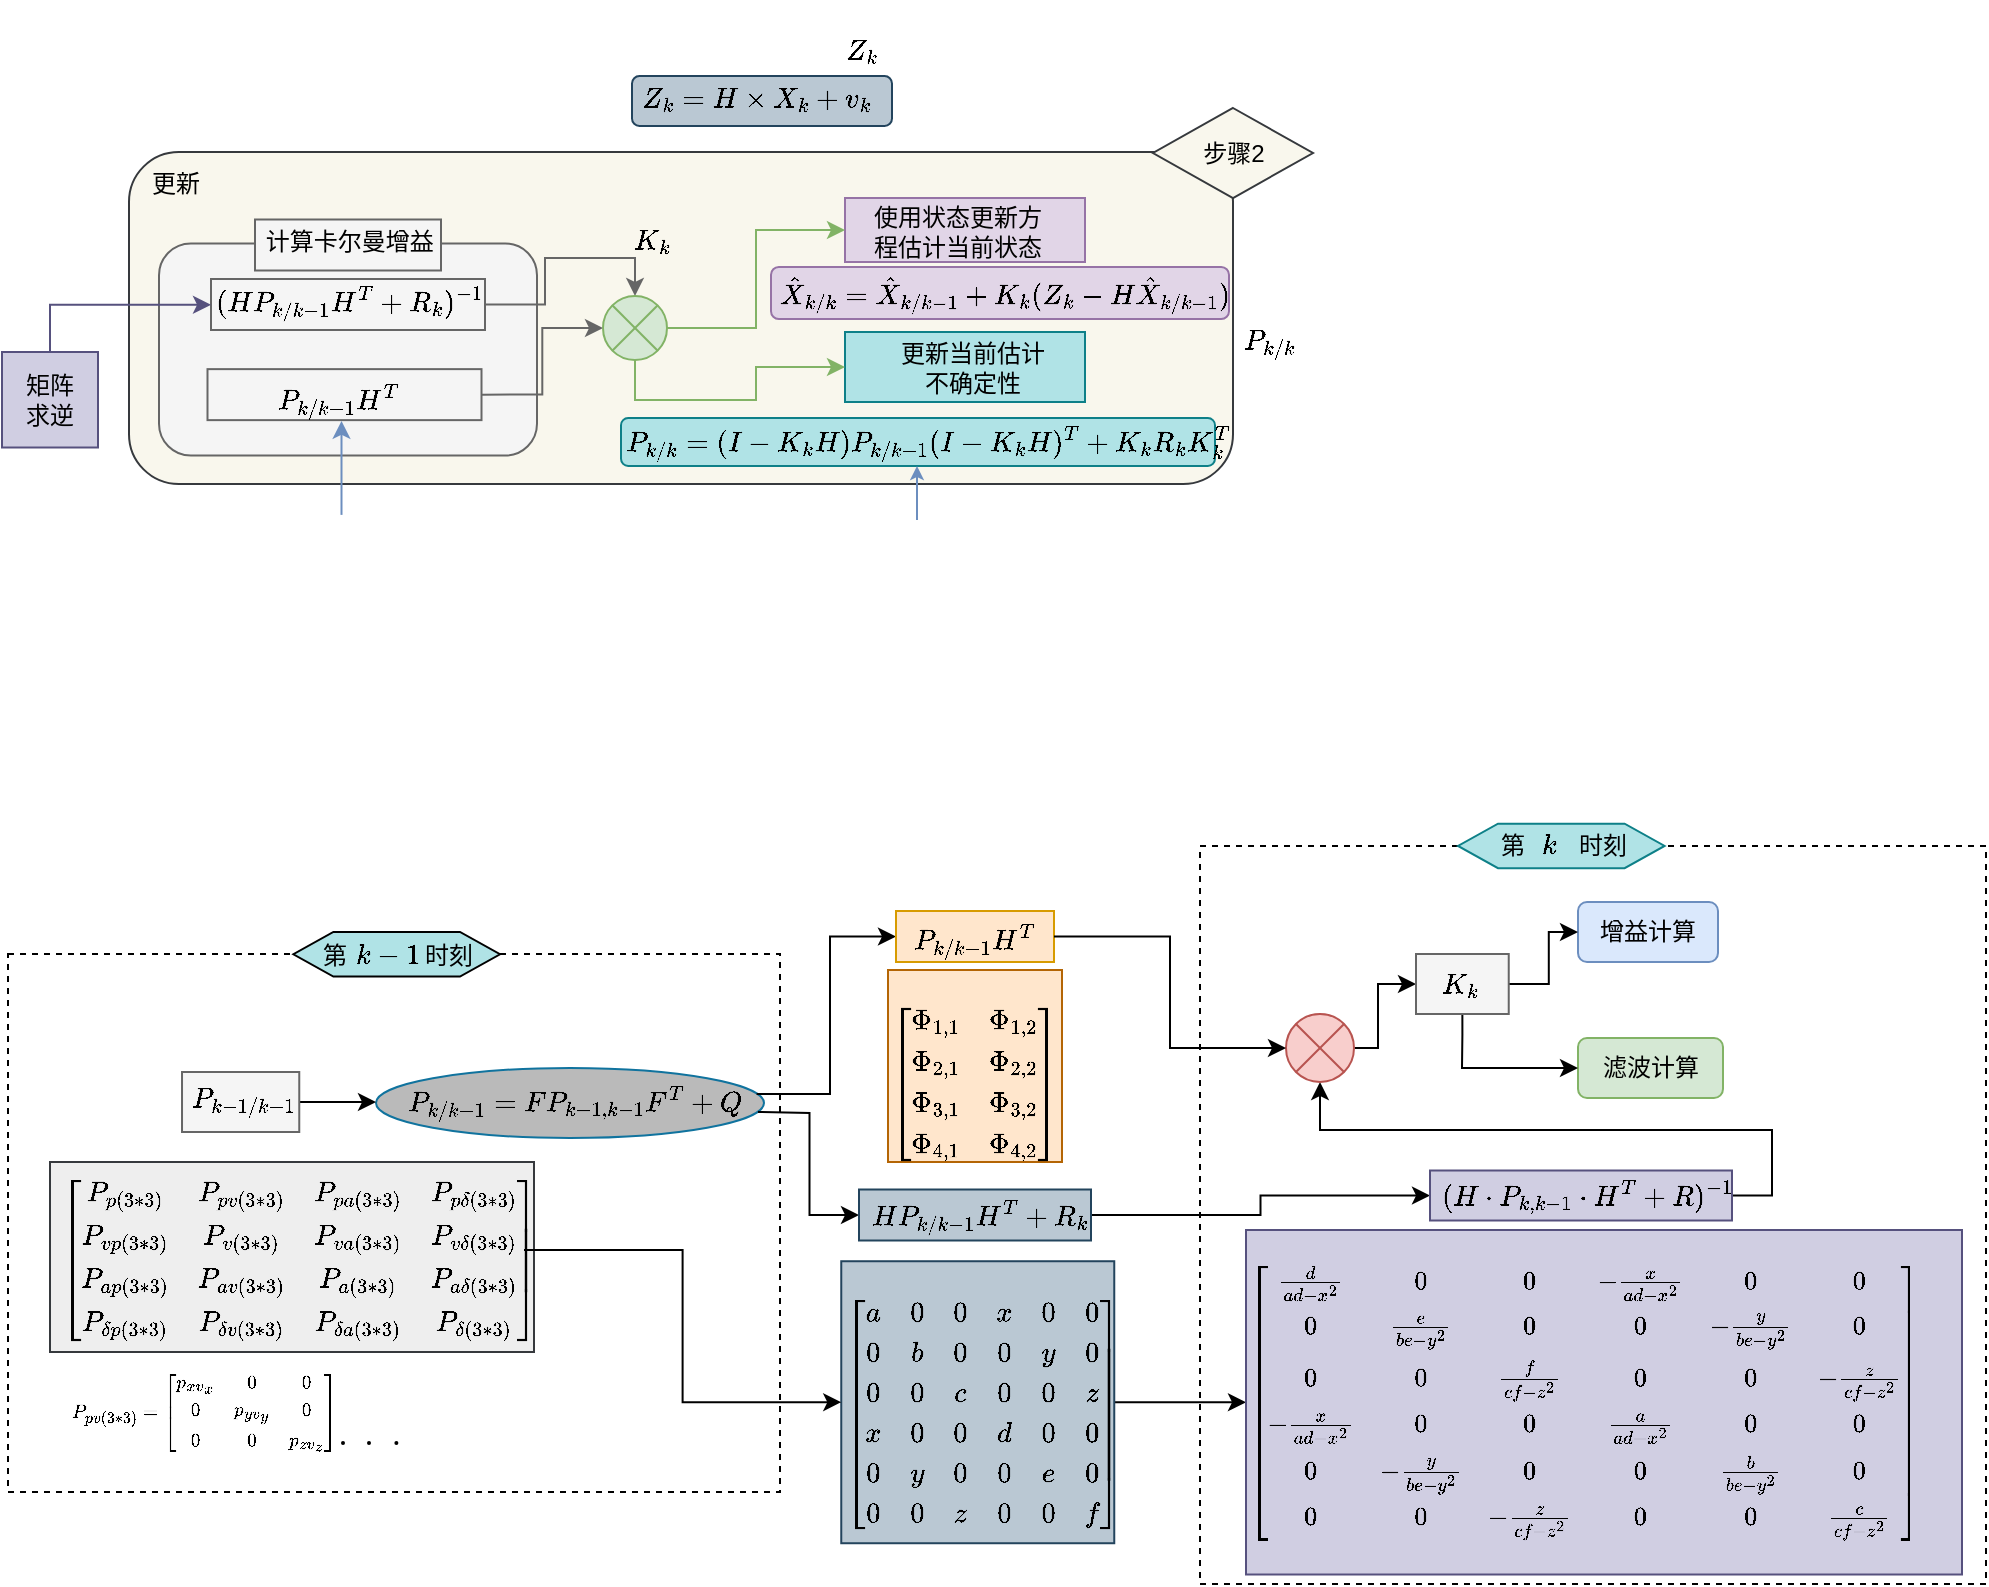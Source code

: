 <mxfile version="24.7.13">
  <diagram name="第 1 页" id="y7iJmAaxipxlzdK7qwd3">
    <mxGraphModel dx="2074" dy="2275" grid="0" gridSize="10" guides="1" tooltips="1" connect="1" arrows="1" fold="1" page="1" pageScale="1" pageWidth="827" pageHeight="1169" math="1" shadow="0">
      <root>
        <mxCell id="0" />
        <mxCell id="1" parent="0" />
        <mxCell id="mOf4tWiYJ4hYIlibuN8Z-111" value="" style="rounded=0;whiteSpace=wrap;html=1;dashed=1;" parent="1" vertex="1">
          <mxGeometry x="649" y="393" width="393" height="369" as="geometry" />
        </mxCell>
        <mxCell id="mOf4tWiYJ4hYIlibuN8Z-110" value="" style="rounded=0;whiteSpace=wrap;html=1;dashed=1;" parent="1" vertex="1">
          <mxGeometry x="53" y="447" width="386" height="269" as="geometry" />
        </mxCell>
        <mxCell id="mOf4tWiYJ4hYIlibuN8Z-69" value="$$\begin{bmatrix}&#xa;\Phi_{1,1}&amp;\Phi_{1,2}\\&#xa;\Phi_{2,1}&amp;\Phi_{2,2}\\&#xa;\Phi_{3,1}&amp;\Phi_{3,2}\\&#xa;\Phi_{4,1}&amp;\Phi_{4,2}\\\end{bmatrix}$$" style="text;whiteSpace=wrap;fillColor=#FFE6CC;strokeColor=#b46504;" parent="1" vertex="1">
          <mxGeometry x="493" y="455" width="87" height="96" as="geometry" />
        </mxCell>
        <mxCell id="mOf4tWiYJ4hYIlibuN8Z-107" value="" style="rounded=0;whiteSpace=wrap;html=1;fillColor=#eeeeee;strokeColor=#36393d;" parent="1" vertex="1">
          <mxGeometry x="74" y="551" width="242" height="95" as="geometry" />
        </mxCell>
        <mxCell id="mOf4tWiYJ4hYIlibuN8Z-101" value="" style="shape=hexagon;perimeter=hexagonPerimeter2;whiteSpace=wrap;html=1;fixedSize=1;fillColor=#b0e3e6;strokeColor=#0e8088;" parent="1" vertex="1">
          <mxGeometry x="778" y="381.87" width="103.31" height="22.25" as="geometry" />
        </mxCell>
        <mxCell id="mOf4tWiYJ4hYIlibuN8Z-100" value="" style="shape=hexagon;perimeter=hexagonPerimeter2;whiteSpace=wrap;html=1;fixedSize=1;fillColor=#B0E3E6;" parent="1" vertex="1">
          <mxGeometry x="195.69" y="436" width="103.31" height="22.25" as="geometry" />
        </mxCell>
        <mxCell id="mOf4tWiYJ4hYIlibuN8Z-90" value="" style="ellipse;whiteSpace=wrap;html=1;fillColor=#BABABA;strokeColor=#10739e;" parent="1" vertex="1">
          <mxGeometry x="237" y="504" width="194" height="35" as="geometry" />
        </mxCell>
        <mxCell id="mOf4tWiYJ4hYIlibuN8Z-72" style="edgeStyle=orthogonalEdgeStyle;rounded=0;orthogonalLoop=1;jettySize=auto;html=1;entryX=0;entryY=0.5;entryDx=0;entryDy=0;exitX=0.981;exitY=0.37;exitDx=0;exitDy=0;exitPerimeter=0;" parent="1" source="mOf4tWiYJ4hYIlibuN8Z-90" target="mOf4tWiYJ4hYIlibuN8Z-62" edge="1">
          <mxGeometry relative="1" as="geometry">
            <mxPoint x="429" y="513" as="sourcePoint" />
          </mxGeometry>
        </mxCell>
        <mxCell id="mOf4tWiYJ4hYIlibuN8Z-73" style="edgeStyle=orthogonalEdgeStyle;rounded=0;orthogonalLoop=1;jettySize=auto;html=1;entryX=0;entryY=0.5;entryDx=0;entryDy=0;" parent="1" target="mOf4tWiYJ4hYIlibuN8Z-64" edge="1">
          <mxGeometry relative="1" as="geometry">
            <mxPoint x="428" y="526" as="sourcePoint" />
            <mxPoint x="474.25" y="566.0" as="targetPoint" />
          </mxGeometry>
        </mxCell>
        <mxCell id="mOf4tWiYJ4hYIlibuN8Z-14" value="" style="rounded=1;whiteSpace=wrap;html=1;fillColor=#bac8d3;strokeColor=#23445d;" parent="1" vertex="1">
          <mxGeometry x="365" y="8" width="130" height="25" as="geometry" />
        </mxCell>
        <mxCell id="mOf4tWiYJ4hYIlibuN8Z-15" value="" style="rounded=1;whiteSpace=wrap;html=1;fillColor=#f9f7ed;strokeColor=#36393d;" parent="1" vertex="1">
          <mxGeometry x="113.5" y="46" width="552" height="166" as="geometry" />
        </mxCell>
        <mxCell id="mOf4tWiYJ4hYIlibuN8Z-16" value="" style="rounded=1;whiteSpace=wrap;html=1;fillColor=#f5f5f5;fontColor=#333333;strokeColor=#666666;" parent="1" vertex="1">
          <mxGeometry x="128.5" y="91.75" width="189" height="106" as="geometry" />
        </mxCell>
        <mxCell id="mOf4tWiYJ4hYIlibuN8Z-17" value="" style="rounded=1;whiteSpace=wrap;html=1;fillColor=#b0e3e6;strokeColor=#0e8088;" parent="1" vertex="1">
          <mxGeometry x="359.5" y="179" width="297" height="24" as="geometry" />
        </mxCell>
        <mxCell id="mOf4tWiYJ4hYIlibuN8Z-18" value="" style="rounded=1;whiteSpace=wrap;html=1;fillColor=#e1d5e7;strokeColor=#9673a6;" parent="1" vertex="1">
          <mxGeometry x="434.5" y="103.5" width="229" height="26" as="geometry" />
        </mxCell>
        <mxCell id="mOf4tWiYJ4hYIlibuN8Z-19" value="" style="rounded=0;whiteSpace=wrap;html=1;fillColor=#b0e3e6;strokeColor=#0e8088;" parent="1" vertex="1">
          <mxGeometry x="471.5" y="136" width="120" height="35" as="geometry" />
        </mxCell>
        <mxCell id="mOf4tWiYJ4hYIlibuN8Z-20" value="" style="rounded=0;whiteSpace=wrap;html=1;fillColor=#e1d5e7;strokeColor=#9673a6;" parent="1" vertex="1">
          <mxGeometry x="471.5" y="69" width="120" height="32" as="geometry" />
        </mxCell>
        <mxCell id="mOf4tWiYJ4hYIlibuN8Z-21" value="" style="rounded=0;whiteSpace=wrap;html=1;fillColor=#f5f5f5;strokeColor=#666666;fontColor=#333333;" parent="1" vertex="1">
          <mxGeometry x="176.5" y="79.75" width="93" height="25.5" as="geometry" />
        </mxCell>
        <mxCell id="mOf4tWiYJ4hYIlibuN8Z-22" value="更新" style="text;html=1;align=center;verticalAlign=middle;whiteSpace=wrap;rounded=0;" parent="1" vertex="1">
          <mxGeometry x="106.5" y="47.25" width="60" height="30" as="geometry" />
        </mxCell>
        <mxCell id="mOf4tWiYJ4hYIlibuN8Z-23" value="使用状态更新方程估计当前状态" style="text;html=1;align=center;verticalAlign=middle;whiteSpace=wrap;rounded=0;" parent="1" vertex="1">
          <mxGeometry x="480" y="71" width="96" height="30" as="geometry" />
        </mxCell>
        <mxCell id="mOf4tWiYJ4hYIlibuN8Z-24" value="更新当前估计不确定性" style="text;html=1;align=center;verticalAlign=middle;whiteSpace=wrap;rounded=0;" parent="1" vertex="1">
          <mxGeometry x="495" y="138.5" width="81" height="30" as="geometry" />
        </mxCell>
        <mxCell id="mOf4tWiYJ4hYIlibuN8Z-25" value="步骤2" style="rhombus;whiteSpace=wrap;html=1;fillColor=#f9f7ed;strokeColor=#36393d;" parent="1" vertex="1">
          <mxGeometry x="625.5" y="24" width="80" height="45" as="geometry" />
        </mxCell>
        <mxCell id="mOf4tWiYJ4hYIlibuN8Z-26" value="计算卡尔曼增益&amp;nbsp;" style="text;html=1;align=center;verticalAlign=middle;whiteSpace=wrap;rounded=0;" parent="1" vertex="1">
          <mxGeometry x="176.5" y="77.25" width="97" height="28" as="geometry" />
        </mxCell>
        <mxCell id="mOf4tWiYJ4hYIlibuN8Z-27" value="$$P_{k/k}=(I-K_{k}H)P_{k/k-1}(I-K_{k}H)^{T}+K_{k}R_{k}K_{k}^{T}$$" style="text;whiteSpace=wrap;" parent="1" vertex="1">
          <mxGeometry x="359.5" y="163.75" width="293" height="44" as="geometry" />
        </mxCell>
        <mxCell id="mOf4tWiYJ4hYIlibuN8Z-28" value="$$Z_k=H\times X_{k}+v_k$$" style="text;whiteSpace=wrap;" parent="1" vertex="1">
          <mxGeometry x="367.5" y="-6" width="120" height="36" as="geometry" />
        </mxCell>
        <mxCell id="mOf4tWiYJ4hYIlibuN8Z-29" value="$$\hat{X}_{k/k}={{\hat{X}_{k/k-1}+K_{k}(Z_{k}-H\hat{X}_{k/k-1})}}$$" style="text;whiteSpace=wrap;" parent="1" vertex="1">
          <mxGeometry x="436.5" y="87.5" width="190" height="36" as="geometry" />
        </mxCell>
        <mxCell id="mOf4tWiYJ4hYIlibuN8Z-30" value="&lt;span style=&quot;color: rgb(0, 0, 0); font-family: Helvetica; font-size: 12px; font-style: normal; font-variant-ligatures: normal; font-variant-caps: normal; font-weight: 400; letter-spacing: normal; orphans: 2; text-align: left; text-indent: 0px; text-transform: none; widows: 2; word-spacing: 0px; -webkit-text-stroke-width: 0px; white-space: normal; background-color: rgb(251, 251, 251); text-decoration-thickness: initial; text-decoration-style: initial; text-decoration-color: initial; display: inline !important; float: none;&quot;&gt;$$Z_k$$&lt;/span&gt;" style="text;whiteSpace=wrap;html=1;" parent="1" vertex="1">
          <mxGeometry x="470" y="-30" width="25" height="36" as="geometry" />
        </mxCell>
        <mxCell id="mOf4tWiYJ4hYIlibuN8Z-31" value="&lt;span style=&quot;color: rgb(0, 0, 0); font-family: Helvetica; font-size: 12px; font-style: normal; font-variant-ligatures: normal; font-variant-caps: normal; font-weight: 400; letter-spacing: normal; orphans: 2; text-align: left; text-indent: 0px; text-transform: none; widows: 2; word-spacing: 0px; -webkit-text-stroke-width: 0px; white-space: normal; background-color: rgb(251, 251, 251); text-decoration-thickness: initial; text-decoration-style: initial; text-decoration-color: initial; display: inline !important; float: none;&quot;&gt;$$P_{k/k}$$&lt;/span&gt;" style="text;html=1;align=center;verticalAlign=middle;resizable=0;points=[];autosize=1;strokeColor=none;fillColor=none;" parent="1" vertex="1">
          <mxGeometry x="642.5" y="127.5" width="83" height="26" as="geometry" />
        </mxCell>
        <mxCell id="mOf4tWiYJ4hYIlibuN8Z-32" value="&lt;span style=&quot;color: rgb(0, 0, 0); font-family: Helvetica; font-size: 12px; font-style: normal; font-variant-ligatures: normal; font-variant-caps: normal; font-weight: 400; letter-spacing: normal; orphans: 2; text-align: center; text-indent: 0px; text-transform: none; widows: 2; word-spacing: 0px; -webkit-text-stroke-width: 0px; white-space: normal; background-color: rgb(255, 255, 255); text-decoration-thickness: initial; text-decoration-style: initial; text-decoration-color: initial; display: inline !important; float: none;&quot;&gt;$$K_k$$&lt;/span&gt;" style="text;whiteSpace=wrap;html=1;" parent="1" vertex="1">
          <mxGeometry x="363.5" y="65" width="27.5" height="36" as="geometry" />
        </mxCell>
        <mxCell id="mOf4tWiYJ4hYIlibuN8Z-33" style="edgeStyle=orthogonalEdgeStyle;rounded=0;orthogonalLoop=1;jettySize=auto;html=1;entryX=0.5;entryY=0;entryDx=0;entryDy=0;strokeColor=#666666;" parent="1" source="mOf4tWiYJ4hYIlibuN8Z-34" target="mOf4tWiYJ4hYIlibuN8Z-44" edge="1">
          <mxGeometry relative="1" as="geometry">
            <Array as="points">
              <mxPoint x="321.5" y="122" />
              <mxPoint x="321.5" y="99" />
              <mxPoint x="366.5" y="99" />
            </Array>
          </mxGeometry>
        </mxCell>
        <mxCell id="mOf4tWiYJ4hYIlibuN8Z-34" value="" style="rounded=0;whiteSpace=wrap;html=1;fillColor=#f5f5f5;strokeColor=#666666;fontColor=#333333;" parent="1" vertex="1">
          <mxGeometry x="154.5" y="109.5" width="137" height="25.5" as="geometry" />
        </mxCell>
        <mxCell id="mOf4tWiYJ4hYIlibuN8Z-35" value="$$(HP_{k/k-1}{H}^{T}+R_{k})^{-1}$$" style="text;whiteSpace=wrap;" parent="1" vertex="1">
          <mxGeometry x="154.5" y="94.25" width="135" height="37.5" as="geometry" />
        </mxCell>
        <mxCell id="mOf4tWiYJ4hYIlibuN8Z-36" style="edgeStyle=orthogonalEdgeStyle;rounded=0;orthogonalLoop=1;jettySize=auto;html=1;exitX=0.5;exitY=0;exitDx=0;exitDy=0;entryX=0;entryY=0.75;entryDx=0;entryDy=0;strokeColor=#56517E;" parent="1" source="mOf4tWiYJ4hYIlibuN8Z-37" target="mOf4tWiYJ4hYIlibuN8Z-35" edge="1">
          <mxGeometry relative="1" as="geometry">
            <Array as="points">
              <mxPoint x="73.5" y="122" />
            </Array>
          </mxGeometry>
        </mxCell>
        <mxCell id="mOf4tWiYJ4hYIlibuN8Z-37" value="矩阵&lt;div&gt;求逆&lt;/div&gt;" style="rounded=0;whiteSpace=wrap;html=1;fillColor=#d0cee2;strokeColor=#56517e;" parent="1" vertex="1">
          <mxGeometry x="50" y="146" width="48" height="47.75" as="geometry" />
        </mxCell>
        <mxCell id="mOf4tWiYJ4hYIlibuN8Z-38" style="edgeStyle=orthogonalEdgeStyle;rounded=0;orthogonalLoop=1;jettySize=auto;html=1;exitX=1;exitY=0.5;exitDx=0;exitDy=0;entryX=0;entryY=0.5;entryDx=0;entryDy=0;strokeColor=#666666;" parent="1" source="mOf4tWiYJ4hYIlibuN8Z-39" target="mOf4tWiYJ4hYIlibuN8Z-44" edge="1">
          <mxGeometry relative="1" as="geometry" />
        </mxCell>
        <mxCell id="mOf4tWiYJ4hYIlibuN8Z-39" value="" style="rounded=0;whiteSpace=wrap;html=1;fillColor=#f5f5f5;strokeColor=#666666;fontColor=#333333;" parent="1" vertex="1">
          <mxGeometry x="152.75" y="154.57" width="137" height="25.5" as="geometry" />
        </mxCell>
        <mxCell id="mOf4tWiYJ4hYIlibuN8Z-40" value="$$P_{k/k-1}H^{T}$$" style="text;whiteSpace=wrap;" parent="1" vertex="1">
          <mxGeometry x="186" y="143" width="70.5" height="36" as="geometry" />
        </mxCell>
        <mxCell id="mOf4tWiYJ4hYIlibuN8Z-41" value="" style="endArrow=classic;html=1;rounded=0;strokeColor=#6C8EBF;" parent="1" edge="1">
          <mxGeometry width="50" height="50" relative="1" as="geometry">
            <mxPoint x="219.75" y="227.44" as="sourcePoint" />
            <mxPoint x="219.75" y="180.44" as="targetPoint" />
          </mxGeometry>
        </mxCell>
        <mxCell id="mOf4tWiYJ4hYIlibuN8Z-42" style="edgeStyle=orthogonalEdgeStyle;rounded=0;orthogonalLoop=1;jettySize=auto;html=1;entryX=0;entryY=0.5;entryDx=0;entryDy=0;strokeColor=#82B366;" parent="1" source="mOf4tWiYJ4hYIlibuN8Z-44" target="mOf4tWiYJ4hYIlibuN8Z-20" edge="1">
          <mxGeometry relative="1" as="geometry" />
        </mxCell>
        <mxCell id="mOf4tWiYJ4hYIlibuN8Z-43" style="edgeStyle=orthogonalEdgeStyle;rounded=0;orthogonalLoop=1;jettySize=auto;html=1;exitX=0.5;exitY=1;exitDx=0;exitDy=0;entryX=0;entryY=0.5;entryDx=0;entryDy=0;strokeColor=#82B366;" parent="1" source="mOf4tWiYJ4hYIlibuN8Z-44" target="mOf4tWiYJ4hYIlibuN8Z-19" edge="1">
          <mxGeometry relative="1" as="geometry" />
        </mxCell>
        <mxCell id="mOf4tWiYJ4hYIlibuN8Z-44" value="" style="shape=sumEllipse;perimeter=ellipsePerimeter;whiteSpace=wrap;html=1;backgroundOutline=1;fillColor=#d5e8d4;strokeColor=#82B366;" parent="1" vertex="1">
          <mxGeometry x="350.5" y="118" width="32" height="32" as="geometry" />
        </mxCell>
        <mxCell id="mOf4tWiYJ4hYIlibuN8Z-45" value="" style="endArrow=classic;html=1;rounded=0;strokeColor=#6C8EBF;jumpSize=6;startSize=6;endSize=4;" parent="1" edge="1">
          <mxGeometry width="50" height="50" relative="1" as="geometry">
            <mxPoint x="507.5" y="230" as="sourcePoint" />
            <mxPoint x="507.5" y="203" as="targetPoint" />
          </mxGeometry>
        </mxCell>
        <mxCell id="mOf4tWiYJ4hYIlibuN8Z-46" value="$$k-1$$" style="text;html=1;align=center;verticalAlign=middle;resizable=0;points=[];autosize=1;strokeColor=none;fillColor=none;" parent="1" vertex="1">
          <mxGeometry x="207.69" y="433.25" width="70" height="30" as="geometry" />
        </mxCell>
        <mxCell id="mOf4tWiYJ4hYIlibuN8Z-47" value="第" style="text;html=1;align=center;verticalAlign=middle;resizable=0;points=[];autosize=1;strokeColor=none;fillColor=none;" parent="1" vertex="1">
          <mxGeometry x="195.69" y="433.25" width="40" height="30" as="geometry" />
        </mxCell>
        <mxCell id="mOf4tWiYJ4hYIlibuN8Z-48" value="时刻" style="text;html=1;align=center;verticalAlign=middle;resizable=0;points=[];autosize=1;strokeColor=none;fillColor=none;" parent="1" vertex="1">
          <mxGeometry x="247.69" y="433.25" width="50" height="30" as="geometry" />
        </mxCell>
        <mxCell id="mOf4tWiYJ4hYIlibuN8Z-50" value="$$k$$" style="text;html=1;align=center;verticalAlign=middle;resizable=0;points=[];autosize=1;strokeColor=none;fillColor=none;" parent="1" vertex="1">
          <mxGeometry x="793" y="378" width="60" height="30" as="geometry" />
        </mxCell>
        <mxCell id="mOf4tWiYJ4hYIlibuN8Z-51" value="第" style="text;html=1;align=center;verticalAlign=middle;resizable=0;points=[];autosize=1;strokeColor=none;fillColor=none;" parent="1" vertex="1">
          <mxGeometry x="784.5" y="378" width="40" height="30" as="geometry" />
        </mxCell>
        <mxCell id="mOf4tWiYJ4hYIlibuN8Z-52" value="时刻" style="text;html=1;align=center;verticalAlign=middle;resizable=0;points=[];autosize=1;strokeColor=none;fillColor=none;" parent="1" vertex="1">
          <mxGeometry x="824.5" y="378" width="50" height="30" as="geometry" />
        </mxCell>
        <mxCell id="mOf4tWiYJ4hYIlibuN8Z-54" value="滤波计算" style="rounded=1;whiteSpace=wrap;html=1;fillColor=#d5e8d4;strokeColor=#82b366;" parent="1" vertex="1">
          <mxGeometry x="838" y="489" width="72.5" height="30" as="geometry" />
        </mxCell>
        <mxCell id="mOf4tWiYJ4hYIlibuN8Z-55" value="增益计算" style="rounded=1;whiteSpace=wrap;html=1;fillColor=#dae8fc;strokeColor=#6c8ebf;" parent="1" vertex="1">
          <mxGeometry x="838" y="421" width="70" height="30" as="geometry" />
        </mxCell>
        <mxCell id="mOf4tWiYJ4hYIlibuN8Z-61" style="edgeStyle=orthogonalEdgeStyle;rounded=0;orthogonalLoop=1;jettySize=auto;html=1;exitX=1;exitY=0.5;exitDx=0;exitDy=0;" parent="1" source="mOf4tWiYJ4hYIlibuN8Z-56" edge="1">
          <mxGeometry relative="1" as="geometry">
            <mxPoint x="237" y="521" as="targetPoint" />
          </mxGeometry>
        </mxCell>
        <mxCell id="mOf4tWiYJ4hYIlibuN8Z-56" value="" style="rounded=0;whiteSpace=wrap;html=1;fillColor=#f5f5f5;strokeColor=#666666;fontColor=#333333;" parent="1" vertex="1">
          <mxGeometry x="140.01" y="506" width="58.62" height="30" as="geometry" />
        </mxCell>
        <mxCell id="mOf4tWiYJ4hYIlibuN8Z-57" value="$$P_{k-1/k-1}$$" style="text;whiteSpace=wrap;" parent="1" vertex="1">
          <mxGeometry x="142.94" y="494" width="52.75" height="36" as="geometry" />
        </mxCell>
        <mxCell id="mOf4tWiYJ4hYIlibuN8Z-58" value="$${{P_{k/k-1}}}={{FP_{k-1,k-1}F^{T}+Q}}$$" style="text;whiteSpace=wrap;" parent="1" vertex="1">
          <mxGeometry x="250.5" y="494" width="167" height="36" as="geometry" />
        </mxCell>
        <mxCell id="mOf4tWiYJ4hYIlibuN8Z-62" value="" style="rounded=0;whiteSpace=wrap;html=1;fillColor=#ffe6cc;strokeColor=#d79b00;" parent="1" vertex="1">
          <mxGeometry x="497" y="425.5" width="79" height="25.5" as="geometry" />
        </mxCell>
        <mxCell id="mOf4tWiYJ4hYIlibuN8Z-63" value="$${{P_{k/k-1}}}H^T$$" style="text;whiteSpace=wrap;" parent="1" vertex="1">
          <mxGeometry x="503.75" y="413.25" width="68.25" height="36" as="geometry" />
        </mxCell>
        <mxCell id="mOf4tWiYJ4hYIlibuN8Z-78" style="edgeStyle=orthogonalEdgeStyle;rounded=0;orthogonalLoop=1;jettySize=auto;html=1;entryX=0;entryY=0.5;entryDx=0;entryDy=0;" parent="1" source="mOf4tWiYJ4hYIlibuN8Z-64" target="mOf4tWiYJ4hYIlibuN8Z-75" edge="1">
          <mxGeometry relative="1" as="geometry" />
        </mxCell>
        <mxCell id="mOf4tWiYJ4hYIlibuN8Z-64" value="" style="rounded=0;whiteSpace=wrap;html=1;fillColor=#bac8d3;strokeColor=#23445d;" parent="1" vertex="1">
          <mxGeometry x="478.5" y="564.75" width="116" height="25.5" as="geometry" />
        </mxCell>
        <mxCell id="mOf4tWiYJ4hYIlibuN8Z-65" value="$${{HP_{k/k-1}}}H^T+R_k$$" style="text;whiteSpace=wrap;" parent="1" vertex="1">
          <mxGeometry x="482.75" y="551" width="108.75" height="34" as="geometry" />
        </mxCell>
        <mxCell id="mOf4tWiYJ4hYIlibuN8Z-93" style="edgeStyle=orthogonalEdgeStyle;rounded=0;orthogonalLoop=1;jettySize=auto;html=1;exitX=1;exitY=0.5;exitDx=0;exitDy=0;" parent="1" source="mOf4tWiYJ4hYIlibuN8Z-70" target="mOf4tWiYJ4hYIlibuN8Z-71" edge="1">
          <mxGeometry relative="1" as="geometry" />
        </mxCell>
        <mxCell id="mOf4tWiYJ4hYIlibuN8Z-70" value="$$\left [&#xa;\begin{matrix}&#xa;a&amp;0&amp;0&amp;x&amp;0&amp;0\\&#xa;0&amp;b&amp;0&amp;0&amp;y&amp;0\\&#xa;0&amp;0&amp;c&amp;0&amp;0&amp;z\\&#xa;x&amp;0&amp;0&amp;d&amp;0&amp;0\\&#xa;0&amp;y&amp;0&amp;0&amp;e&amp;0\\&#xa;0&amp;0&amp;z&amp;0&amp;0&amp;f&#xa;\end{matrix}&#xa; \right ]$$" style="text;whiteSpace=wrap;fillColor=#bac8d3;strokeColor=#23445d;" parent="1" vertex="1">
          <mxGeometry x="469.63" y="600.62" width="136.5" height="141" as="geometry" />
        </mxCell>
        <mxCell id="mOf4tWiYJ4hYIlibuN8Z-71" value="&lt;font style=&quot;font-size: 11px;&quot;&gt;$$\left [ \begin{matrix}\frac{d}{ad-x^2}&amp;amp;0&amp;amp;0&amp;amp;-\frac{x}{ad-x^2}&amp;amp;0&amp;amp;0\\0&amp;amp;\frac{e}{be-y^2}&amp;amp;0&amp;amp;0&amp;amp;-\frac{y}{be-y^2}&amp;amp;0\\0&amp;amp;0&amp;amp;\frac{f}{cf-z^2}&amp;amp;0&amp;amp;0&amp;amp;-\frac{z}{cf-z^2}\\-\frac{x}{ad-x^2}&amp;amp;0&amp;amp;0&amp;amp;\frac{a}{ad-x^2}&amp;amp;0&amp;amp;0\\0&amp;amp;-\frac{y}{be-y^2}&amp;amp;0&amp;amp;0&amp;amp;\frac{b}{be-y^2}&amp;amp;0\\0&amp;amp;0&amp;amp;-\frac{z}{cf-z^2}&amp;amp;0&amp;amp;0&amp;amp;\frac{c}{cf-z^2}\end{matrix} \right ]$$&lt;/font&gt;" style="text;whiteSpace=wrap;html=1;fillColor=#d0cee2;strokeColor=#56517e;" parent="1" vertex="1">
          <mxGeometry x="672" y="585" width="358" height="172.25" as="geometry" />
        </mxCell>
        <mxCell id="mOf4tWiYJ4hYIlibuN8Z-81" style="edgeStyle=orthogonalEdgeStyle;rounded=0;orthogonalLoop=1;jettySize=auto;html=1;entryX=0.5;entryY=1;entryDx=0;entryDy=0;entryPerimeter=0;" parent="1" source="mOf4tWiYJ4hYIlibuN8Z-75" target="mOf4tWiYJ4hYIlibuN8Z-79" edge="1">
          <mxGeometry relative="1" as="geometry">
            <mxPoint x="924.714" y="520.714" as="targetPoint" />
            <Array as="points">
              <mxPoint x="935" y="568" />
              <mxPoint x="935" y="535" />
              <mxPoint x="709" y="535" />
            </Array>
          </mxGeometry>
        </mxCell>
        <mxCell id="mOf4tWiYJ4hYIlibuN8Z-75" value="" style="rounded=0;whiteSpace=wrap;html=1;fillColor=#d0cee2;strokeColor=#56517e;" parent="1" vertex="1">
          <mxGeometry x="764" y="555.25" width="151" height="25" as="geometry" />
        </mxCell>
        <mxCell id="mOf4tWiYJ4hYIlibuN8Z-76" value="$$(H\cdot P_{k,k-1}\cdot H^T+R)^{-1}$$" style="text;whiteSpace=wrap;" parent="1" vertex="1">
          <mxGeometry x="767.63" y="541" width="144.37" height="36" as="geometry" />
        </mxCell>
        <mxCell id="mOf4tWiYJ4hYIlibuN8Z-82" style="edgeStyle=orthogonalEdgeStyle;rounded=0;orthogonalLoop=1;jettySize=auto;html=1;exitX=1;exitY=0.5;exitDx=0;exitDy=0;exitPerimeter=0;entryX=0;entryY=0.5;entryDx=0;entryDy=0;" parent="1" source="mOf4tWiYJ4hYIlibuN8Z-79" target="mOf4tWiYJ4hYIlibuN8Z-83" edge="1">
          <mxGeometry relative="1" as="geometry">
            <mxPoint x="768.714" y="493.857" as="targetPoint" />
            <Array as="points">
              <mxPoint x="738" y="494" />
              <mxPoint x="738" y="462" />
            </Array>
          </mxGeometry>
        </mxCell>
        <mxCell id="mOf4tWiYJ4hYIlibuN8Z-79" value="" style="verticalLabelPosition=bottom;verticalAlign=top;html=1;shape=mxgraph.flowchart.or;fillColor=#f8cecc;strokeColor=#b85450;" parent="1" vertex="1">
          <mxGeometry x="692" y="477" width="34" height="34" as="geometry" />
        </mxCell>
        <mxCell id="mOf4tWiYJ4hYIlibuN8Z-80" style="edgeStyle=orthogonalEdgeStyle;rounded=0;orthogonalLoop=1;jettySize=auto;html=1;exitX=1;exitY=0.5;exitDx=0;exitDy=0;entryX=0;entryY=0.5;entryDx=0;entryDy=0;entryPerimeter=0;" parent="1" source="mOf4tWiYJ4hYIlibuN8Z-62" target="mOf4tWiYJ4hYIlibuN8Z-79" edge="1">
          <mxGeometry relative="1" as="geometry" />
        </mxCell>
        <mxCell id="mOf4tWiYJ4hYIlibuN8Z-85" style="edgeStyle=orthogonalEdgeStyle;rounded=0;orthogonalLoop=1;jettySize=auto;html=1;entryX=0;entryY=0.5;entryDx=0;entryDy=0;" parent="1" source="mOf4tWiYJ4hYIlibuN8Z-83" target="mOf4tWiYJ4hYIlibuN8Z-55" edge="1">
          <mxGeometry relative="1" as="geometry" />
        </mxCell>
        <mxCell id="mOf4tWiYJ4hYIlibuN8Z-89" style="edgeStyle=orthogonalEdgeStyle;rounded=0;orthogonalLoop=1;jettySize=auto;html=1;entryX=0;entryY=0.5;entryDx=0;entryDy=0;exitX=0.5;exitY=1;exitDx=0;exitDy=0;" parent="1" source="mOf4tWiYJ4hYIlibuN8Z-83" target="mOf4tWiYJ4hYIlibuN8Z-54" edge="1">
          <mxGeometry relative="1" as="geometry">
            <mxPoint x="779" y="483" as="sourcePoint" />
            <Array as="points">
              <mxPoint x="780" y="487" />
              <mxPoint x="780" y="487" />
              <mxPoint x="780" y="504" />
            </Array>
          </mxGeometry>
        </mxCell>
        <mxCell id="mOf4tWiYJ4hYIlibuN8Z-83" value="" style="rounded=0;whiteSpace=wrap;html=1;fillColor=#f5f5f5;strokeColor=#666666;fontColor=#333333;" parent="1" vertex="1">
          <mxGeometry x="757" y="447" width="46.37" height="30" as="geometry" />
        </mxCell>
        <mxCell id="mOf4tWiYJ4hYIlibuN8Z-84" value="$$K_k$$" style="text;whiteSpace=wrap;" parent="1" vertex="1">
          <mxGeometry x="767.63" y="437" width="26" height="33.25" as="geometry" />
        </mxCell>
        <mxCell id="mOf4tWiYJ4hYIlibuN8Z-94" style="edgeStyle=orthogonalEdgeStyle;rounded=0;orthogonalLoop=1;jettySize=auto;html=1;" parent="1" source="mOf4tWiYJ4hYIlibuN8Z-91" target="mOf4tWiYJ4hYIlibuN8Z-70" edge="1">
          <mxGeometry relative="1" as="geometry" />
        </mxCell>
        <mxCell id="mOf4tWiYJ4hYIlibuN8Z-91" value="$$\left[\begin{array}{cccccc}&#xa;P_{p(3*3)}&amp;P_{pv(3*3)}&amp;P_{pa(3*3)}&amp;P_{p\delta(3*3)}\\&#xa;P_{vp(3*3)}&amp;P_{v(3*3)}&amp;P_{va(3*3)}&amp;P_{v\delta(3*3)}\\&#xa;P_{ap(3*3)}&amp;P_{av(3*3)}&amp;P_{a(3*3)}&amp;P_{a\delta(3*3)}\\&#xa;P_{\delta p(3*3)}&amp;P_{\delta v(3*3)}&amp;P_{\delta a(3*3)}&amp;P_{\delta(3*3)}\\&#xa;\end{array}\right]$$" style="text;whiteSpace=wrap;" parent="1" vertex="1">
          <mxGeometry x="78" y="541" width="233" height="108" as="geometry" />
        </mxCell>
        <mxCell id="mOf4tWiYJ4hYIlibuN8Z-95" value="$$P_{pv(3*3)}=&#xa;\left[\begin{array}{cccccc}&#xa;p_{x v_x} &amp; 0 &amp; 0\\&#xa;0 &amp; p_{y v_y} &amp;0\\&#xa;0 &amp; 0 &amp; p_{z v_z}&#xa;\end{array}\right]$$" style="text;whiteSpace=wrap;fontSize=8;" parent="1" vertex="1">
          <mxGeometry x="83" y="642" width="134" height="60" as="geometry" />
        </mxCell>
        <mxCell id="mOf4tWiYJ4hYIlibuN8Z-96" value="" style="shape=ellipse;html=1;dashed=0;whiteSpace=wrap;aspect=fixed;perimeter=ellipsePerimeter;fillColor=#1A1A1A;" parent="1" vertex="1">
          <mxGeometry x="220" y="691" width="1" height="1" as="geometry" />
        </mxCell>
        <mxCell id="mOf4tWiYJ4hYIlibuN8Z-97" value="" style="shape=ellipse;html=1;dashed=0;whiteSpace=wrap;aspect=fixed;perimeter=ellipsePerimeter;fillColor=#1A1A1A;" parent="1" vertex="1">
          <mxGeometry x="233" y="691" width="1" height="1" as="geometry" />
        </mxCell>
        <mxCell id="mOf4tWiYJ4hYIlibuN8Z-98" value="" style="shape=ellipse;html=1;dashed=0;whiteSpace=wrap;aspect=fixed;perimeter=ellipsePerimeter;fillColor=#1A1A1A;" parent="1" vertex="1">
          <mxGeometry x="246.69" y="691" width="1" height="1" as="geometry" />
        </mxCell>
      </root>
    </mxGraphModel>
  </diagram>
</mxfile>

